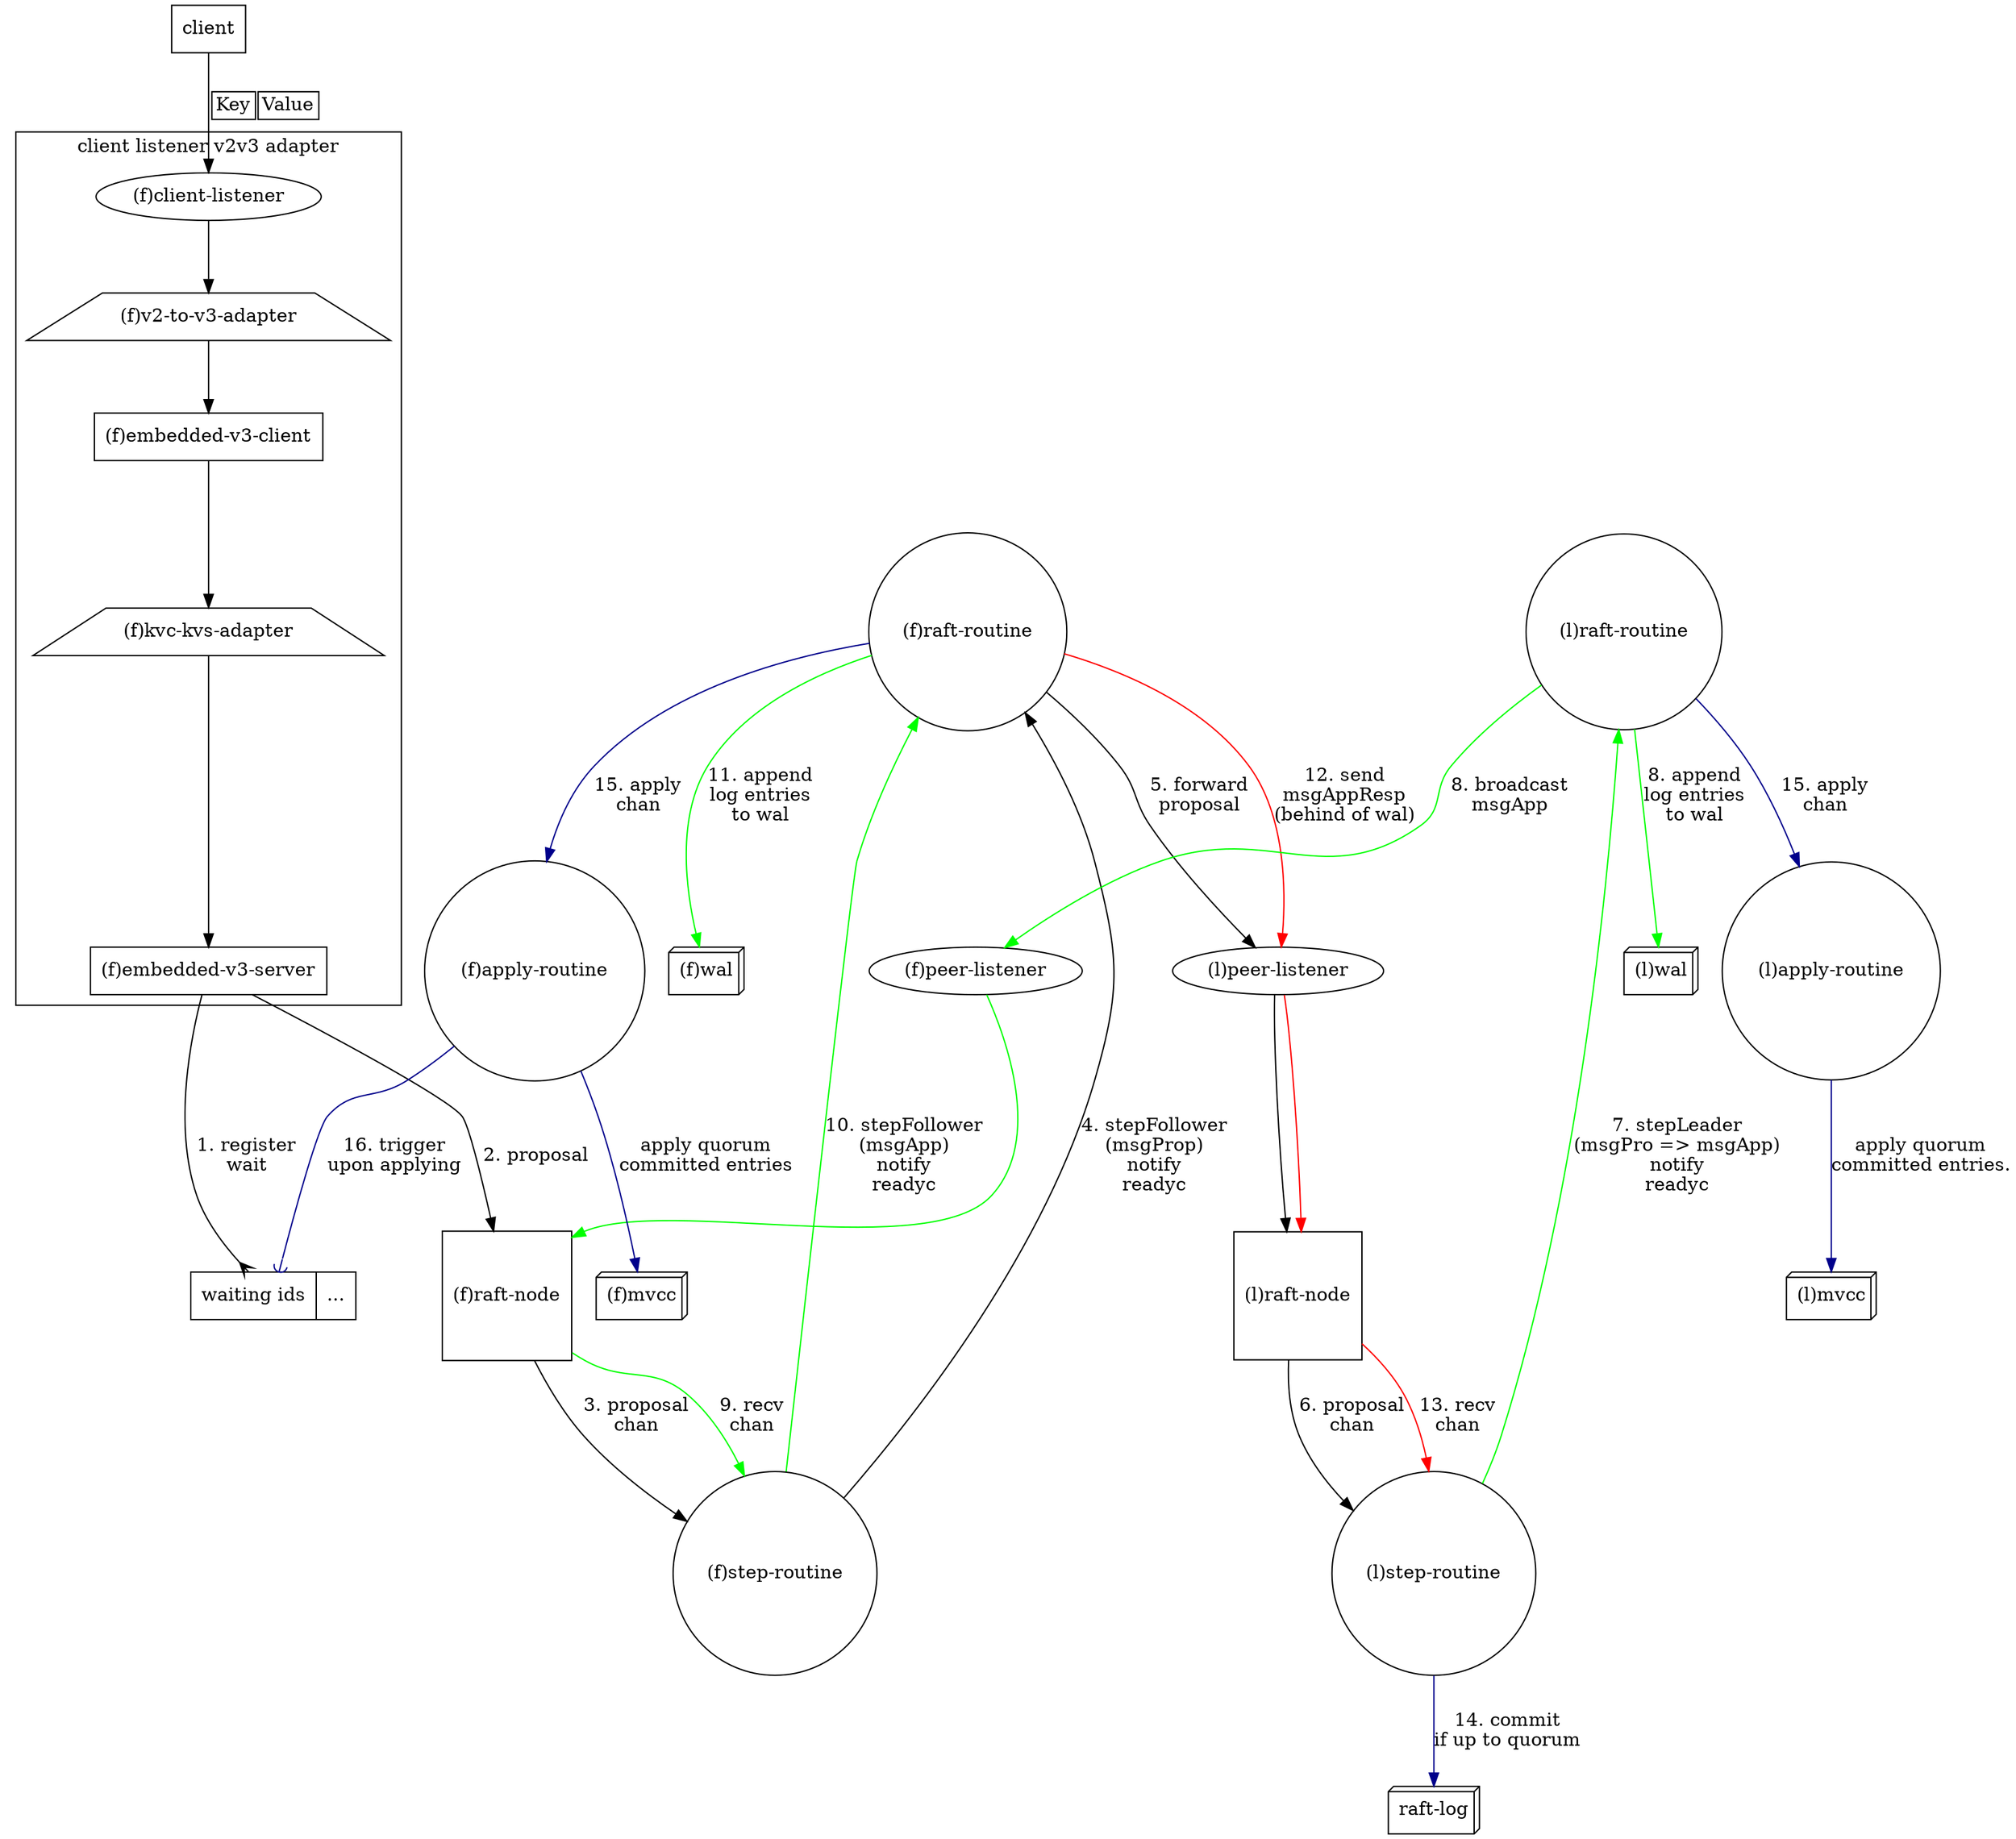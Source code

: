 digraph "V3_put_to_follower" {
  ranksep=0.75
  subgraph "cluster_client_listener" {
    label="client listener v2v3 adapter"
    fcl -> fv2v3 -> fv3client -> fcsa -> fv3server
  }
  // verteces 
  // (f) stand for follower; (l) stand for leader; 
  client [shape=box]
  fcl [shape=ellipse label="(f)client-listener"]
  fv2v3 [shape=trapezium style=default label="(f)v2-to-v3-adapter"]
  fv3client [shape=box label="(f)embedded-v3-client"]
  fcsa [shape=trapezium style=default label="(f)kvc-kvs-adapter"]
  fv3server [shape=box label="(f)embedded-v3-server"]
  pendings [shape=record label="<f1>waiting ids|<f2>..."]
  fraft [shape=square label="(f)raft-node"]
  fstepr [shape=circle label="(f)step-routine"]
  fraftr [shape=circle label="(f)raft-routine"]
  fpl [shape=ellipse label="(f)peer-listener"]
  lpl [shape=ellipse label="(l)peer-listener"]
  lraft [shape=square label="(l)raft-node"]
  lstepr [shape=circle label="(l)step-routine"]
  lraftr [shape=circle label="(l)raft-routine"]
  fwal [shape=box3d label="(f)wal"]
  lwal [shape=box3d label="(l)wal"]
  fmvcc [shape=box3d label="(f)mvcc"]
  lmvcc [shape=box3d label="(l)mvcc"]
  fappr [shape=circle label="(f)apply-routine"]
  lappr [shape=circle label="(l)apply-routine"]
  committed [shape=box3d label="raft-log"]

  //edges
  client -> fcl [label=<<TABLE border="0" cellborder="1"><TR><TD>Key</TD><TD>Value</TD></TR></TABLE>>]
  //fcl -> fv2v3 -> fv3client -> fcsa -> fv3server
  fv3server -> fraft [label="2. proposal"] 
  fv3server -> pendings [arrowhead=crow label="1. register\nwait"]
  fraft -> fstepr [label="3. proposal\nchan"]
  fstepr -> fraftr [label="4. stepFollower\n(msgProp)\nnotify\nreadyc"]
  fraft -> fstepr [label="9. recv\nchan" color=green]
  fstepr -> fraftr [label="10. stepFollower\n(msgApp)\nnotify\nreadyc" color=green]
  fraftr -> fappr [label="15. apply\nchan" color=blue4]
  fappr -> fmvcc [label="apply quorum\ncommitted entries" color=blue4]
  fraftr -> fwal [label="11. append\nlog entries\nto wal" color=green]
  fraftr -> lpl [label="5. forward\nproposal"]
  lpl -> lraft
  lraft -> lstepr  [label="6. proposal\nchan"]
  lstepr -> lraftr [label="7. stepLeader\n(msgPro => msgApp)\nnotify\nreadyc" color=green]
  lraftr -> fpl [label="8. broadcast\nmsgApp"  color=green]
  lraftr -> lappr [label="15. apply\nchan" color=blue4]
  lappr -> lmvcc [label="apply quorum\ncommitted entries." color=blue4]
  lraftr -> lwal [label="8. append\nlog entries\nto wal" color=green]
  fpl -> fraft [color=green]
  fraftr -> lpl [label="12. send\nmsgAppResp\n(behind of wal)" color=red]
  lpl -> lraft [color=red]
  lraft -> lstepr [label="13. recv\nchan" color=red]
  lstepr -> committed [label="14. commit\nif up to quorum"  color=blue4]
  fappr -> pendings [arrowhead=curve label="16. trigger\nupon applying" color=blue4]

  { rank = same; "fpl" -> "lpl"[style=invis]}
  { rank = same; "fraft"; "lraft"; }
  { rank = same; "fstepr"; "lstepr"; }
  { rank = same; "fraftr"; "lraftr"; }
  { rank = same; "fappr"; "lappr"; }
  { rank = same; "fmvcc"; "lmvcc"; }
  { rank = same; "fwal"; "lwal"; }

} 